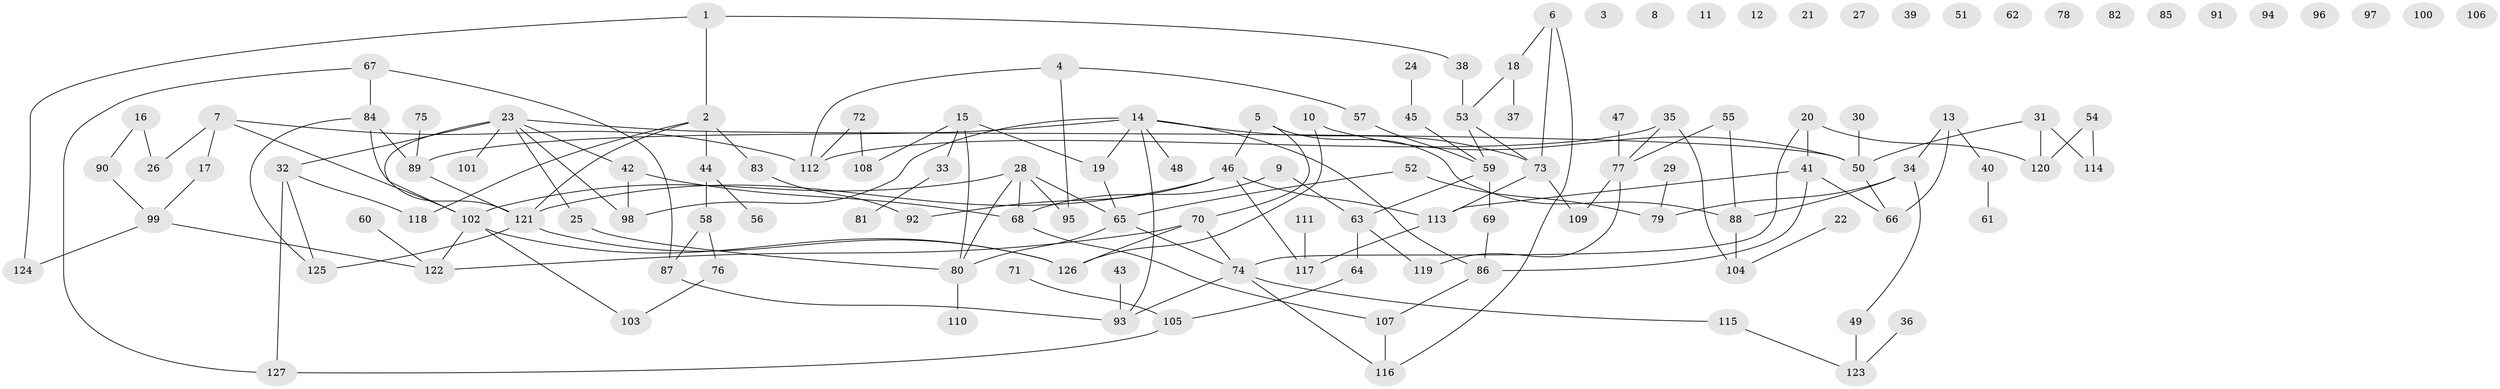 // coarse degree distribution, {3: 0.13043478260869565, 1: 0.1956521739130435, 6: 0.10869565217391304, 2: 0.2826086956521739, 5: 0.10869565217391304, 7: 0.08695652173913043, 4: 0.043478260869565216, 9: 0.043478260869565216}
// Generated by graph-tools (version 1.1) at 2025/45/03/06/25 01:45:09]
// undirected, 127 vertices, 157 edges
graph export_dot {
graph [start="1"]
  node [color=gray90,style=filled];
  1;
  2;
  3;
  4;
  5;
  6;
  7;
  8;
  9;
  10;
  11;
  12;
  13;
  14;
  15;
  16;
  17;
  18;
  19;
  20;
  21;
  22;
  23;
  24;
  25;
  26;
  27;
  28;
  29;
  30;
  31;
  32;
  33;
  34;
  35;
  36;
  37;
  38;
  39;
  40;
  41;
  42;
  43;
  44;
  45;
  46;
  47;
  48;
  49;
  50;
  51;
  52;
  53;
  54;
  55;
  56;
  57;
  58;
  59;
  60;
  61;
  62;
  63;
  64;
  65;
  66;
  67;
  68;
  69;
  70;
  71;
  72;
  73;
  74;
  75;
  76;
  77;
  78;
  79;
  80;
  81;
  82;
  83;
  84;
  85;
  86;
  87;
  88;
  89;
  90;
  91;
  92;
  93;
  94;
  95;
  96;
  97;
  98;
  99;
  100;
  101;
  102;
  103;
  104;
  105;
  106;
  107;
  108;
  109;
  110;
  111;
  112;
  113;
  114;
  115;
  116;
  117;
  118;
  119;
  120;
  121;
  122;
  123;
  124;
  125;
  126;
  127;
  1 -- 2;
  1 -- 38;
  1 -- 124;
  2 -- 44;
  2 -- 83;
  2 -- 118;
  2 -- 121;
  4 -- 57;
  4 -- 95;
  4 -- 112;
  5 -- 46;
  5 -- 70;
  5 -- 88;
  6 -- 18;
  6 -- 73;
  6 -- 116;
  7 -- 17;
  7 -- 26;
  7 -- 102;
  7 -- 112;
  9 -- 63;
  9 -- 68;
  10 -- 50;
  10 -- 126;
  13 -- 34;
  13 -- 40;
  13 -- 66;
  14 -- 19;
  14 -- 48;
  14 -- 73;
  14 -- 86;
  14 -- 89;
  14 -- 93;
  14 -- 98;
  15 -- 19;
  15 -- 33;
  15 -- 80;
  15 -- 108;
  16 -- 26;
  16 -- 90;
  17 -- 99;
  18 -- 37;
  18 -- 53;
  19 -- 65;
  20 -- 41;
  20 -- 74;
  20 -- 120;
  22 -- 104;
  23 -- 25;
  23 -- 32;
  23 -- 42;
  23 -- 50;
  23 -- 98;
  23 -- 101;
  23 -- 102;
  24 -- 45;
  25 -- 80;
  28 -- 65;
  28 -- 68;
  28 -- 80;
  28 -- 95;
  28 -- 102;
  29 -- 79;
  30 -- 50;
  31 -- 50;
  31 -- 114;
  31 -- 120;
  32 -- 118;
  32 -- 125;
  32 -- 127;
  33 -- 81;
  34 -- 49;
  34 -- 79;
  34 -- 88;
  35 -- 77;
  35 -- 104;
  35 -- 112;
  36 -- 123;
  38 -- 53;
  40 -- 61;
  41 -- 66;
  41 -- 86;
  41 -- 113;
  42 -- 68;
  42 -- 98;
  43 -- 93;
  44 -- 56;
  44 -- 58;
  45 -- 59;
  46 -- 92;
  46 -- 113;
  46 -- 117;
  46 -- 121;
  47 -- 77;
  49 -- 123;
  50 -- 66;
  52 -- 65;
  52 -- 79;
  53 -- 59;
  53 -- 73;
  54 -- 114;
  54 -- 120;
  55 -- 77;
  55 -- 88;
  57 -- 59;
  58 -- 76;
  58 -- 87;
  59 -- 63;
  59 -- 69;
  60 -- 122;
  63 -- 64;
  63 -- 119;
  64 -- 105;
  65 -- 74;
  65 -- 80;
  67 -- 84;
  67 -- 87;
  67 -- 127;
  68 -- 107;
  69 -- 86;
  70 -- 74;
  70 -- 122;
  70 -- 126;
  71 -- 105;
  72 -- 108;
  72 -- 112;
  73 -- 109;
  73 -- 113;
  74 -- 93;
  74 -- 115;
  74 -- 116;
  75 -- 89;
  76 -- 103;
  77 -- 109;
  77 -- 119;
  80 -- 110;
  83 -- 92;
  84 -- 89;
  84 -- 121;
  84 -- 125;
  86 -- 107;
  87 -- 93;
  88 -- 104;
  89 -- 121;
  90 -- 99;
  99 -- 122;
  99 -- 124;
  102 -- 103;
  102 -- 122;
  102 -- 126;
  105 -- 127;
  107 -- 116;
  111 -- 117;
  113 -- 117;
  115 -- 123;
  121 -- 125;
  121 -- 126;
}
